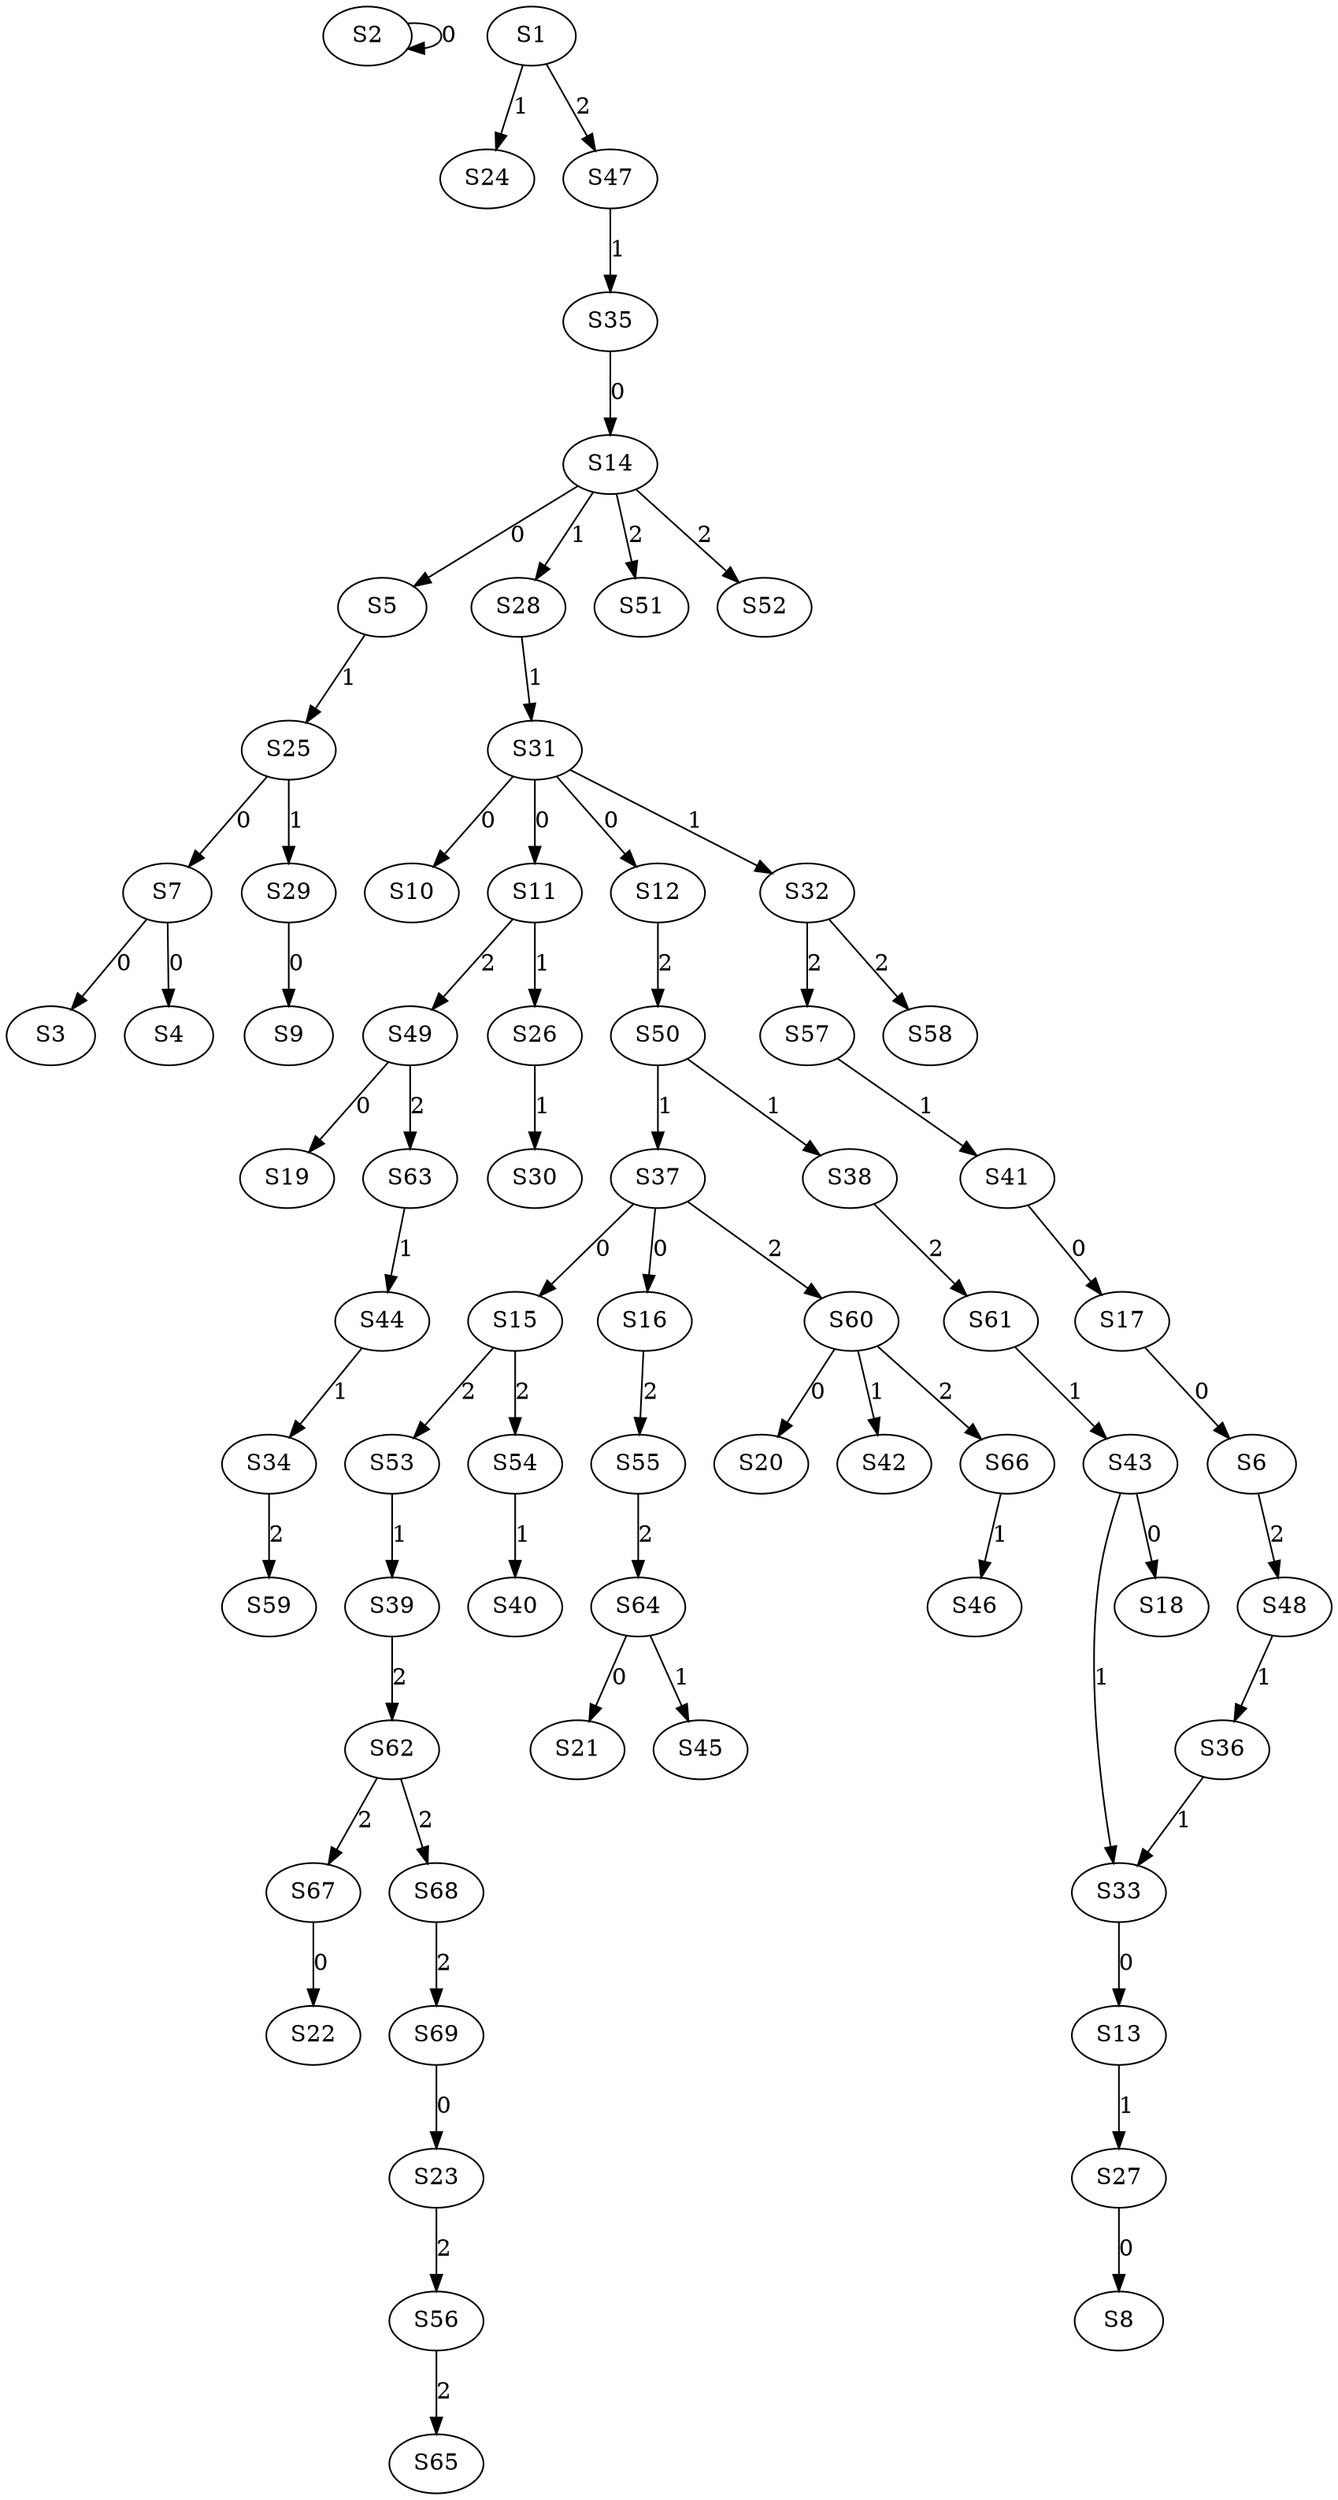 strict digraph {
	S2 -> S2 [ label = 0 ];
	S7 -> S3 [ label = 0 ];
	S7 -> S4 [ label = 0 ];
	S14 -> S5 [ label = 0 ];
	S17 -> S6 [ label = 0 ];
	S25 -> S7 [ label = 0 ];
	S27 -> S8 [ label = 0 ];
	S29 -> S9 [ label = 0 ];
	S31 -> S10 [ label = 0 ];
	S31 -> S11 [ label = 0 ];
	S31 -> S12 [ label = 0 ];
	S33 -> S13 [ label = 0 ];
	S35 -> S14 [ label = 0 ];
	S37 -> S15 [ label = 0 ];
	S37 -> S16 [ label = 0 ];
	S41 -> S17 [ label = 0 ];
	S43 -> S18 [ label = 0 ];
	S49 -> S19 [ label = 0 ];
	S60 -> S20 [ label = 0 ];
	S64 -> S21 [ label = 0 ];
	S67 -> S22 [ label = 0 ];
	S69 -> S23 [ label = 0 ];
	S1 -> S24 [ label = 1 ];
	S5 -> S25 [ label = 1 ];
	S11 -> S26 [ label = 1 ];
	S13 -> S27 [ label = 1 ];
	S14 -> S28 [ label = 1 ];
	S25 -> S29 [ label = 1 ];
	S26 -> S30 [ label = 1 ];
	S28 -> S31 [ label = 1 ];
	S31 -> S32 [ label = 1 ];
	S36 -> S33 [ label = 1 ];
	S44 -> S34 [ label = 1 ];
	S47 -> S35 [ label = 1 ];
	S48 -> S36 [ label = 1 ];
	S50 -> S37 [ label = 1 ];
	S50 -> S38 [ label = 1 ];
	S53 -> S39 [ label = 1 ];
	S54 -> S40 [ label = 1 ];
	S57 -> S41 [ label = 1 ];
	S60 -> S42 [ label = 1 ];
	S61 -> S43 [ label = 1 ];
	S63 -> S44 [ label = 1 ];
	S64 -> S45 [ label = 1 ];
	S66 -> S46 [ label = 1 ];
	S1 -> S47 [ label = 2 ];
	S6 -> S48 [ label = 2 ];
	S11 -> S49 [ label = 2 ];
	S12 -> S50 [ label = 2 ];
	S14 -> S51 [ label = 2 ];
	S14 -> S52 [ label = 2 ];
	S15 -> S53 [ label = 2 ];
	S15 -> S54 [ label = 2 ];
	S16 -> S55 [ label = 2 ];
	S23 -> S56 [ label = 2 ];
	S32 -> S57 [ label = 2 ];
	S32 -> S58 [ label = 2 ];
	S34 -> S59 [ label = 2 ];
	S37 -> S60 [ label = 2 ];
	S38 -> S61 [ label = 2 ];
	S39 -> S62 [ label = 2 ];
	S49 -> S63 [ label = 2 ];
	S55 -> S64 [ label = 2 ];
	S56 -> S65 [ label = 2 ];
	S60 -> S66 [ label = 2 ];
	S62 -> S67 [ label = 2 ];
	S62 -> S68 [ label = 2 ];
	S68 -> S69 [ label = 2 ];
	S43 -> S33 [ label = 1 ];
}